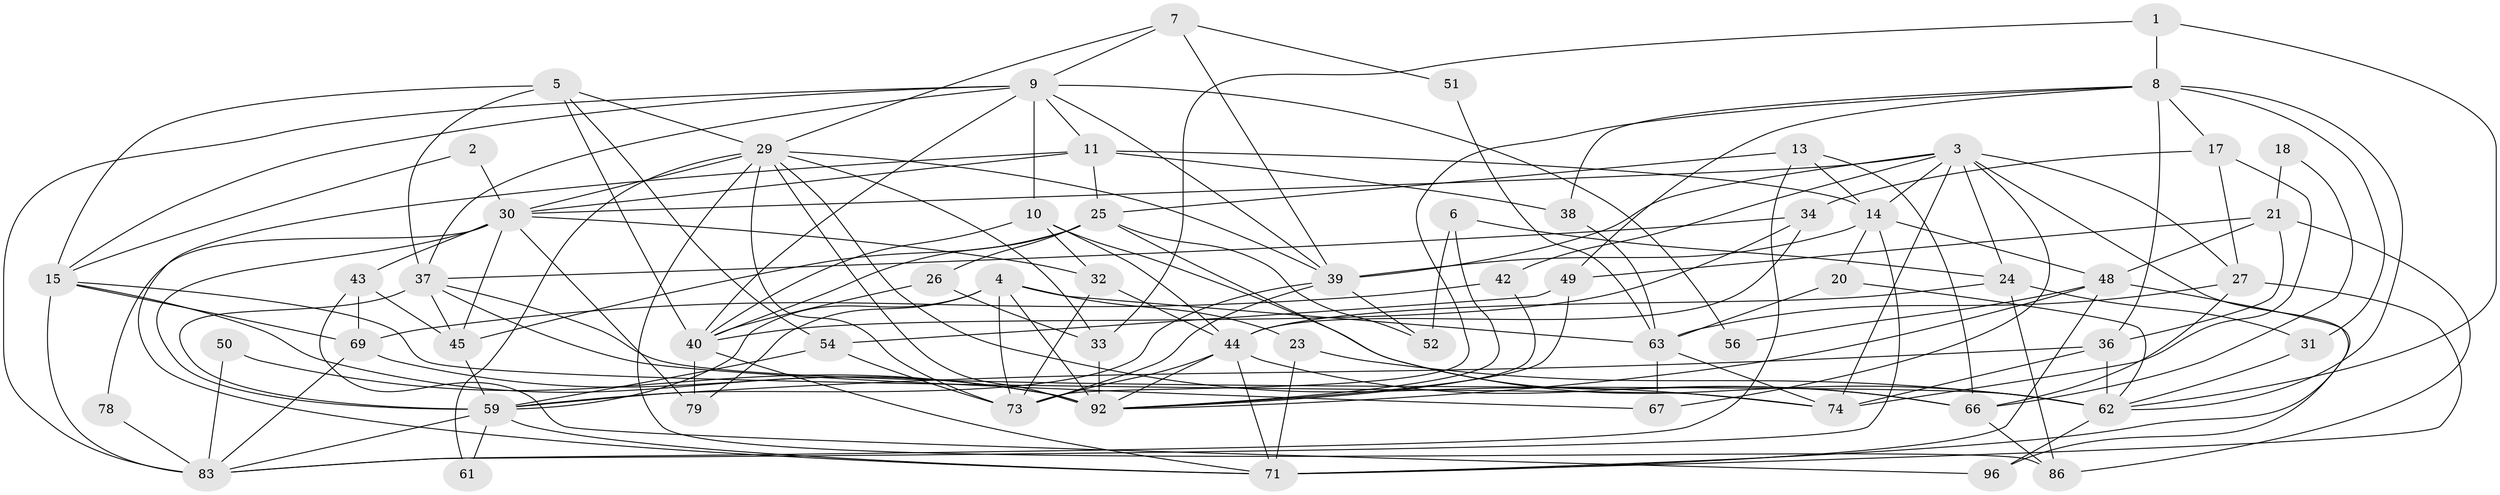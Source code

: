 // original degree distribution, {3: 0.28, 2: 0.16, 6: 0.1, 4: 0.18, 5: 0.22, 7: 0.06}
// Generated by graph-tools (version 1.1) at 2025/38/02/21/25 10:38:59]
// undirected, 61 vertices, 159 edges
graph export_dot {
graph [start="1"]
  node [color=gray90,style=filled];
  1;
  2;
  3 [super="+97"];
  4 [super="+22"];
  5 [super="+55"];
  6 [super="+58"];
  7 [super="+35"];
  8 [super="+16"];
  9 [super="+12"];
  10 [super="+28"];
  11 [super="+68"];
  13;
  14 [super="+19"];
  15 [super="+65"];
  17 [super="+72"];
  18;
  20 [super="+90"];
  21 [super="+82"];
  23;
  24;
  25 [super="+46"];
  26 [super="+60"];
  27;
  29 [super="+41"];
  30 [super="+98"];
  31;
  32 [super="+47"];
  33;
  34;
  36 [super="+57"];
  37 [super="+85"];
  38;
  39 [super="+70"];
  40 [super="+77"];
  42;
  43 [super="+88"];
  44 [super="+81"];
  45 [super="+53"];
  48 [super="+64"];
  49;
  50;
  51;
  52;
  54 [super="+100"];
  56;
  59 [super="+80"];
  61;
  62 [super="+93"];
  63 [super="+87"];
  66 [super="+89"];
  67;
  69 [super="+95"];
  71 [super="+94"];
  73 [super="+76"];
  74 [super="+75"];
  78;
  79 [super="+91"];
  83 [super="+84"];
  86;
  92 [super="+99"];
  96;
  1 -- 8;
  1 -- 33;
  1 -- 62;
  2 -- 30;
  2 -- 15;
  3 -- 24;
  3 -- 30;
  3 -- 42;
  3 -- 14;
  3 -- 67;
  3 -- 71;
  3 -- 74;
  3 -- 27;
  3 -- 39;
  4 -- 73;
  4 -- 23;
  4 -- 59;
  4 -- 92;
  4 -- 63;
  4 -- 79;
  5 -- 40;
  5 -- 37;
  5 -- 54;
  5 -- 29;
  5 -- 15;
  6 -- 52;
  6 -- 24;
  6 -- 92;
  7 -- 39;
  7 -- 29;
  7 -- 9;
  7 -- 51;
  8 -- 49;
  8 -- 73;
  8 -- 17;
  8 -- 36;
  8 -- 38;
  8 -- 62;
  8 -- 31;
  9 -- 15;
  9 -- 10;
  9 -- 11;
  9 -- 40;
  9 -- 83;
  9 -- 37;
  9 -- 39;
  9 -- 56;
  10 -- 62;
  10 -- 40;
  10 -- 32;
  10 -- 44;
  11 -- 38;
  11 -- 14;
  11 -- 30;
  11 -- 25;
  11 -- 71;
  13 -- 83;
  13 -- 66;
  13 -- 14;
  13 -- 25;
  14 -- 39;
  14 -- 48;
  14 -- 83;
  14 -- 20;
  15 -- 92;
  15 -- 74;
  15 -- 83;
  15 -- 69;
  17 -- 34;
  17 -- 27;
  17 -- 74;
  18 -- 21;
  18 -- 66;
  20 -- 62;
  20 -- 63;
  21 -- 49;
  21 -- 36;
  21 -- 48;
  21 -- 86;
  23 -- 71;
  23 -- 62;
  24 -- 44;
  24 -- 31;
  24 -- 86;
  25 -- 45;
  25 -- 52;
  25 -- 40;
  25 -- 26;
  25 -- 66;
  26 -- 40;
  26 -- 33;
  27 -- 71;
  27 -- 66;
  27 -- 63;
  29 -- 61;
  29 -- 73;
  29 -- 33;
  29 -- 86;
  29 -- 30;
  29 -- 39;
  29 -- 74;
  29 -- 92;
  30 -- 78;
  30 -- 32;
  30 -- 59;
  30 -- 43;
  30 -- 45;
  30 -- 79;
  31 -- 62;
  32 -- 73;
  32 -- 44;
  33 -- 92;
  34 -- 40;
  34 -- 37;
  34 -- 44;
  36 -- 74;
  36 -- 59;
  36 -- 62;
  37 -- 45;
  37 -- 62;
  37 -- 67;
  37 -- 59;
  38 -- 63;
  39 -- 52;
  39 -- 73;
  39 -- 59;
  40 -- 71;
  40 -- 79;
  42 -- 69;
  42 -- 92;
  43 -- 96;
  43 -- 45;
  43 -- 69;
  44 -- 71;
  44 -- 66;
  44 -- 73;
  44 -- 92;
  45 -- 59;
  48 -- 56;
  48 -- 96;
  48 -- 92;
  48 -- 71;
  49 -- 54;
  49 -- 92;
  50 -- 83;
  50 -- 92;
  51 -- 63;
  54 -- 73;
  54 -- 59;
  59 -- 83;
  59 -- 71;
  59 -- 61;
  62 -- 96;
  63 -- 67;
  63 -- 74;
  66 -- 86;
  69 -- 83;
  69 -- 92;
  78 -- 83;
}
